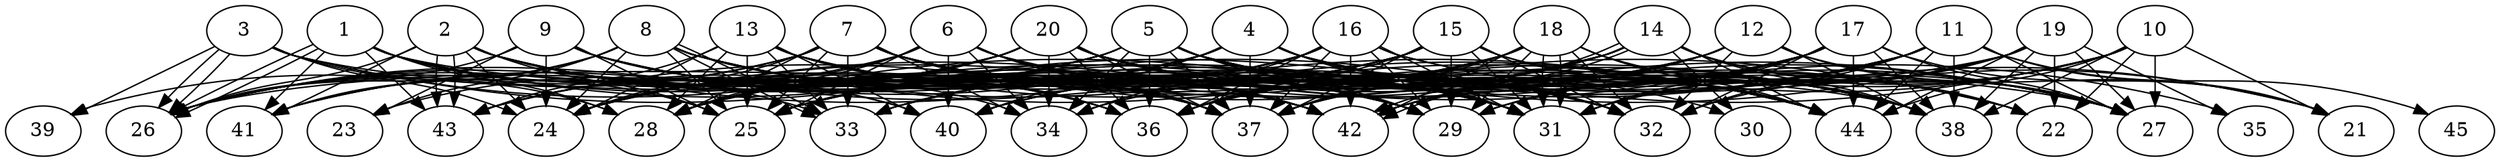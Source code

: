 // DAG (tier=3-complex, mode=compute, n=45, ccr=0.498, fat=0.874, density=0.790, regular=0.371, jump=0.280, mindata=1048576, maxdata=16777216)
// DAG automatically generated by daggen at Sun Aug 24 16:33:34 2025
// /home/ermia/Project/Environments/daggen/bin/daggen --dot --ccr 0.498 --fat 0.874 --regular 0.371 --density 0.790 --jump 0.280 --mindata 1048576 --maxdata 16777216 -n 45 
digraph G {
  1 [size="96762837275712544", alpha="0.11", expect_size="48381418637856272"]
  1 -> 25 [size ="48964774658048"]
  1 -> 26 [size ="48964774658048"]
  1 -> 26 [size ="48964774658048"]
  1 -> 28 [size ="48964774658048"]
  1 -> 31 [size ="48964774658048"]
  1 -> 33 [size ="48964774658048"]
  1 -> 38 [size ="48964774658048"]
  1 -> 40 [size ="48964774658048"]
  1 -> 41 [size ="48964774658048"]
  1 -> 42 [size ="48964774658048"]
  1 -> 43 [size ="48964774658048"]
  2 [size="3480847655108608000000", alpha="0.18", expect_size="1740423827554304000000"]
  2 -> 24 [size ="1837440696320000"]
  2 -> 25 [size ="1837440696320000"]
  2 -> 26 [size ="1837440696320000"]
  2 -> 29 [size ="1837440696320000"]
  2 -> 36 [size ="1837440696320000"]
  2 -> 37 [size ="1837440696320000"]
  2 -> 40 [size ="1837440696320000"]
  2 -> 41 [size ="1837440696320000"]
  2 -> 42 [size ="1837440696320000"]
  2 -> 43 [size ="1837440696320000"]
  2 -> 43 [size ="1837440696320000"]
  2 -> 44 [size ="1837440696320000"]
  3 [size="45849437891415728", alpha="0.15", expect_size="22924718945707864"]
  3 -> 24 [size ="17930179837952"]
  3 -> 26 [size ="17930179837952"]
  3 -> 26 [size ="17930179837952"]
  3 -> 27 [size ="17930179837952"]
  3 -> 28 [size ="17930179837952"]
  3 -> 29 [size ="17930179837952"]
  3 -> 32 [size ="17930179837952"]
  3 -> 39 [size ="17930179837952"]
  4 [size="2276530123818941952", alpha="0.06", expect_size="1138265061909470976"]
  4 -> 21 [size ="2014843011858432"]
  4 -> 22 [size ="2014843011858432"]
  4 -> 24 [size ="2014843011858432"]
  4 -> 25 [size ="2014843011858432"]
  4 -> 26 [size ="2014843011858432"]
  4 -> 31 [size ="2014843011858432"]
  4 -> 32 [size ="2014843011858432"]
  4 -> 37 [size ="2014843011858432"]
  4 -> 40 [size ="2014843011858432"]
  4 -> 43 [size ="2014843011858432"]
  4 -> 44 [size ="2014843011858432"]
  5 [size="421895837680019456", alpha="0.13", expect_size="210947918840009728"]
  5 -> 22 [size ="739011165421568"]
  5 -> 24 [size ="739011165421568"]
  5 -> 26 [size ="739011165421568"]
  5 -> 27 [size ="739011165421568"]
  5 -> 29 [size ="739011165421568"]
  5 -> 31 [size ="739011165421568"]
  5 -> 34 [size ="739011165421568"]
  5 -> 36 [size ="739011165421568"]
  5 -> 37 [size ="739011165421568"]
  5 -> 38 [size ="739011165421568"]
  5 -> 41 [size ="739011165421568"]
  5 -> 43 [size ="739011165421568"]
  5 -> 44 [size ="739011165421568"]
  6 [size="5425649322509205504", alpha="0.02", expect_size="2712824661254602752"]
  6 -> 24 [size ="24701564878848"]
  6 -> 25 [size ="24701564878848"]
  6 -> 26 [size ="24701564878848"]
  6 -> 27 [size ="24701564878848"]
  6 -> 28 [size ="24701564878848"]
  6 -> 29 [size ="24701564878848"]
  6 -> 31 [size ="24701564878848"]
  6 -> 32 [size ="24701564878848"]
  6 -> 34 [size ="24701564878848"]
  6 -> 37 [size ="24701564878848"]
  6 -> 40 [size ="24701564878848"]
  6 -> 42 [size ="24701564878848"]
  7 [size="72647927625386064", alpha="0.04", expect_size="36323963812693032"]
  7 -> 24 [size ="35632466362368"]
  7 -> 25 [size ="35632466362368"]
  7 -> 26 [size ="35632466362368"]
  7 -> 27 [size ="35632466362368"]
  7 -> 28 [size ="35632466362368"]
  7 -> 29 [size ="35632466362368"]
  7 -> 31 [size ="35632466362368"]
  7 -> 32 [size ="35632466362368"]
  7 -> 33 [size ="35632466362368"]
  7 -> 34 [size ="35632466362368"]
  7 -> 37 [size ="35632466362368"]
  7 -> 38 [size ="35632466362368"]
  7 -> 39 [size ="35632466362368"]
  7 -> 41 [size ="35632466362368"]
  7 -> 42 [size ="35632466362368"]
  7 -> 44 [size ="35632466362368"]
  8 [size="256427107130628096", alpha="0.08", expect_size="128213553565314048"]
  8 -> 22 [size ="312856901844992"]
  8 -> 23 [size ="312856901844992"]
  8 -> 24 [size ="312856901844992"]
  8 -> 25 [size ="312856901844992"]
  8 -> 26 [size ="312856901844992"]
  8 -> 29 [size ="312856901844992"]
  8 -> 31 [size ="312856901844992"]
  8 -> 33 [size ="312856901844992"]
  8 -> 33 [size ="312856901844992"]
  8 -> 36 [size ="312856901844992"]
  8 -> 41 [size ="312856901844992"]
  8 -> 42 [size ="312856901844992"]
  8 -> 44 [size ="312856901844992"]
  9 [size="3189506048000000000000", alpha="0.15", expect_size="1594753024000000000000"]
  9 -> 23 [size ="1733427200000000"]
  9 -> 24 [size ="1733427200000000"]
  9 -> 25 [size ="1733427200000000"]
  9 -> 26 [size ="1733427200000000"]
  9 -> 31 [size ="1733427200000000"]
  9 -> 34 [size ="1733427200000000"]
  9 -> 36 [size ="1733427200000000"]
  9 -> 37 [size ="1733427200000000"]
  9 -> 42 [size ="1733427200000000"]
  9 -> 44 [size ="1733427200000000"]
  10 [size="827159561430376", alpha="0.01", expect_size="413579780715188"]
  10 -> 21 [size ="14329831227392"]
  10 -> 22 [size ="14329831227392"]
  10 -> 25 [size ="14329831227392"]
  10 -> 27 [size ="14329831227392"]
  10 -> 29 [size ="14329831227392"]
  10 -> 31 [size ="14329831227392"]
  10 -> 36 [size ="14329831227392"]
  10 -> 38 [size ="14329831227392"]
  10 -> 42 [size ="14329831227392"]
  10 -> 44 [size ="14329831227392"]
  11 [size="3080366224937928704", alpha="0.16", expect_size="1540183112468964352"]
  11 -> 21 [size ="1692193702019072"]
  11 -> 25 [size ="1692193702019072"]
  11 -> 27 [size ="1692193702019072"]
  11 -> 29 [size ="1692193702019072"]
  11 -> 31 [size ="1692193702019072"]
  11 -> 32 [size ="1692193702019072"]
  11 -> 33 [size ="1692193702019072"]
  11 -> 37 [size ="1692193702019072"]
  11 -> 38 [size ="1692193702019072"]
  11 -> 40 [size ="1692193702019072"]
  11 -> 42 [size ="1692193702019072"]
  11 -> 44 [size ="1692193702019072"]
  11 -> 45 [size ="1692193702019072"]
  12 [size="2703930398299127808000", alpha="0.07", expect_size="1351965199149563904000"]
  12 -> 21 [size ="1552697996083200"]
  12 -> 24 [size ="1552697996083200"]
  12 -> 27 [size ="1552697996083200"]
  12 -> 32 [size ="1552697996083200"]
  12 -> 33 [size ="1552697996083200"]
  12 -> 37 [size ="1552697996083200"]
  12 -> 38 [size ="1552697996083200"]
  12 -> 40 [size ="1552697996083200"]
  12 -> 42 [size ="1552697996083200"]
  13 [size="193657455252851008", alpha="0.09", expect_size="96828727626425504"]
  13 -> 24 [size ="431369410838528"]
  13 -> 25 [size ="431369410838528"]
  13 -> 28 [size ="431369410838528"]
  13 -> 32 [size ="431369410838528"]
  13 -> 33 [size ="431369410838528"]
  13 -> 36 [size ="431369410838528"]
  13 -> 37 [size ="431369410838528"]
  13 -> 38 [size ="431369410838528"]
  13 -> 40 [size ="431369410838528"]
  13 -> 42 [size ="431369410838528"]
  13 -> 43 [size ="431369410838528"]
  14 [size="527188269404631597056", alpha="0.10", expect_size="263594134702315798528"]
  14 -> 22 [size ="522076100231168"]
  14 -> 25 [size ="522076100231168"]
  14 -> 27 [size ="522076100231168"]
  14 -> 30 [size ="522076100231168"]
  14 -> 33 [size ="522076100231168"]
  14 -> 36 [size ="522076100231168"]
  14 -> 37 [size ="522076100231168"]
  14 -> 38 [size ="522076100231168"]
  14 -> 42 [size ="522076100231168"]
  14 -> 42 [size ="522076100231168"]
  14 -> 43 [size ="522076100231168"]
  14 -> 44 [size ="522076100231168"]
  15 [size="2844504020513831", alpha="0.10", expect_size="1422252010256915"]
  15 -> 24 [size ="94816805322752"]
  15 -> 25 [size ="94816805322752"]
  15 -> 28 [size ="94816805322752"]
  15 -> 29 [size ="94816805322752"]
  15 -> 31 [size ="94816805322752"]
  15 -> 32 [size ="94816805322752"]
  15 -> 33 [size ="94816805322752"]
  15 -> 36 [size ="94816805322752"]
  15 -> 37 [size ="94816805322752"]
  15 -> 38 [size ="94816805322752"]
  15 -> 44 [size ="94816805322752"]
  16 [size="1642290083692086016", alpha="0.09", expect_size="821145041846043008"]
  16 -> 21 [size ="812562211930112"]
  16 -> 24 [size ="812562211930112"]
  16 -> 25 [size ="812562211930112"]
  16 -> 27 [size ="812562211930112"]
  16 -> 28 [size ="812562211930112"]
  16 -> 29 [size ="812562211930112"]
  16 -> 31 [size ="812562211930112"]
  16 -> 33 [size ="812562211930112"]
  16 -> 34 [size ="812562211930112"]
  16 -> 36 [size ="812562211930112"]
  16 -> 37 [size ="812562211930112"]
  16 -> 42 [size ="812562211930112"]
  17 [size="12335796116601394", alpha="0.06", expect_size="6167898058300697"]
  17 -> 21 [size ="220246057156608"]
  17 -> 24 [size ="220246057156608"]
  17 -> 27 [size ="220246057156608"]
  17 -> 29 [size ="220246057156608"]
  17 -> 31 [size ="220246057156608"]
  17 -> 32 [size ="220246057156608"]
  17 -> 34 [size ="220246057156608"]
  17 -> 36 [size ="220246057156608"]
  17 -> 37 [size ="220246057156608"]
  17 -> 38 [size ="220246057156608"]
  17 -> 40 [size ="220246057156608"]
  17 -> 44 [size ="220246057156608"]
  18 [size="73504678505779536", alpha="0.12", expect_size="36752339252889768"]
  18 -> 25 [size ="1304436093747200"]
  18 -> 28 [size ="1304436093747200"]
  18 -> 29 [size ="1304436093747200"]
  18 -> 31 [size ="1304436093747200"]
  18 -> 31 [size ="1304436093747200"]
  18 -> 32 [size ="1304436093747200"]
  18 -> 34 [size ="1304436093747200"]
  18 -> 36 [size ="1304436093747200"]
  18 -> 37 [size ="1304436093747200"]
  18 -> 38 [size ="1304436093747200"]
  18 -> 42 [size ="1304436093747200"]
  18 -> 44 [size ="1304436093747200"]
  19 [size="404625001946921566208", alpha="0.04", expect_size="202312500973460783104"]
  19 -> 22 [size ="437648183263232"]
  19 -> 26 [size ="437648183263232"]
  19 -> 27 [size ="437648183263232"]
  19 -> 28 [size ="437648183263232"]
  19 -> 29 [size ="437648183263232"]
  19 -> 31 [size ="437648183263232"]
  19 -> 32 [size ="437648183263232"]
  19 -> 35 [size ="437648183263232"]
  19 -> 38 [size ="437648183263232"]
  19 -> 42 [size ="437648183263232"]
  19 -> 44 [size ="437648183263232"]
  20 [size="604678470018309029888", alpha="0.17", expect_size="302339235009154514944"]
  20 -> 22 [size ="572057465126912"]
  20 -> 23 [size ="572057465126912"]
  20 -> 26 [size ="572057465126912"]
  20 -> 28 [size ="572057465126912"]
  20 -> 29 [size ="572057465126912"]
  20 -> 30 [size ="572057465126912"]
  20 -> 31 [size ="572057465126912"]
  20 -> 32 [size ="572057465126912"]
  20 -> 34 [size ="572057465126912"]
  20 -> 35 [size ="572057465126912"]
  20 -> 36 [size ="572057465126912"]
  20 -> 37 [size ="572057465126912"]
  20 -> 38 [size ="572057465126912"]
  20 -> 41 [size ="572057465126912"]
  20 -> 43 [size ="572057465126912"]
  21 [size="1356986936486830080", alpha="0.20", expect_size="678493468243415040"]
  22 [size="3755910065257709568", alpha="0.04", expect_size="1877955032628854784"]
  23 [size="115147618745606733824", alpha="0.16", expect_size="57573809372803366912"]
  24 [size="63828816235041600", alpha="0.02", expect_size="31914408117520800"]
  25 [size="475452026952982986752", alpha="0.03", expect_size="237726013476491493376"]
  26 [size="15202553177011488", alpha="0.15", expect_size="7601276588505744"]
  27 [size="31099306260801632", alpha="0.07", expect_size="15549653130400816"]
  28 [size="1983367835807559424", alpha="0.04", expect_size="991683917903779712"]
  29 [size="149002837163511136", alpha="0.04", expect_size="74501418581755568"]
  30 [size="787927139487778048", alpha="0.12", expect_size="393963569743889024"]
  31 [size="814405710397240704", alpha="0.14", expect_size="407202855198620352"]
  32 [size="1181870930788352000000", alpha="0.01", expect_size="590935465394176000000"]
  33 [size="45997231965183410176", alpha="0.10", expect_size="22998615982591705088"]
  34 [size="116238087087990928", alpha="0.15", expect_size="58119043543995464"]
  35 [size="90035396874199408", alpha="0.17", expect_size="45017698437099704"]
  36 [size="1489062015492648192", alpha="0.18", expect_size="744531007746324096"]
  37 [size="2721856950500327424000", alpha="0.04", expect_size="1360928475250163712000"]
  38 [size="60233744666262160", alpha="0.15", expect_size="30116872333131080"]
  39 [size="587274560565462171648", alpha="0.01", expect_size="293637280282731085824"]
  40 [size="45690882563978320", alpha="0.02", expect_size="22845441281989160"]
  41 [size="631411383978190336", alpha="0.07", expect_size="315705691989095168"]
  42 [size="14643962771792522", alpha="0.09", expect_size="7321981385896261"]
  43 [size="205471249949707", alpha="0.15", expect_size="102735624974853"]
  44 [size="714893010558550802432", alpha="0.06", expect_size="357446505279275401216"]
  45 [size="1972925665920495360", alpha="0.10", expect_size="986462832960247680"]
}